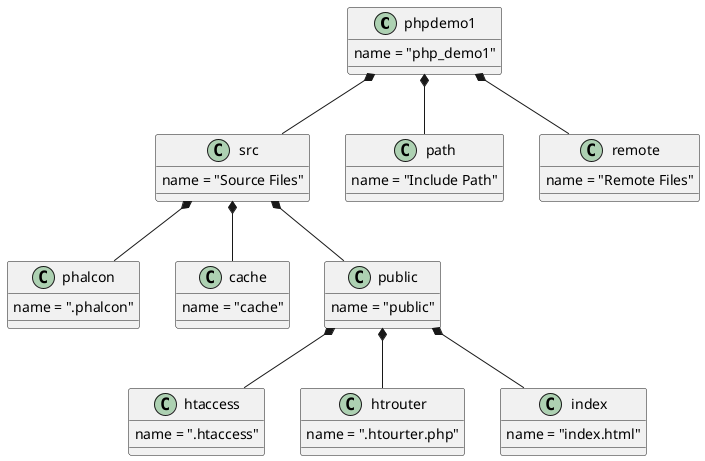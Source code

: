 @startuml
'https://plantuml.com/object-diagram

phpdemo1 *-- src
phpdemo1 *-- path
phpdemo1 *-- remote
object "<u>phpDemo1:Folder</u>" as phpdemo1 {
    name = "php_demo1"
}

src *-- phalcon
src *-- cache
src *-- public
object "<u>Source Files:Folder </u>" as src {
    name = "Source Files"
}

object "<u>Include Path:Folder</u>" as path {
    name = "Include Path"
}

object "<u>Remote Files</u>" as remote {
    name = "Remote Files"
}

object "<u>phalcon: Folder</u>" as phalcon{
    name = ".phalcon"
}

object "<u>cache:Folder</u>" as cache{
    name = "cache"
}

public *-- htaccess
public *-- htrouter
public *-- index
object "<u>public:Folder</u>" as public{
    name = "public"
}

object "<u>htaccess:File</u>" as htaccess{
    name = ".htaccess"
}

object "<u>htrouter:File</u>" as htrouter{
    name = ".htourter.php"
}

object "<u>index:File</u>" as index{
    name = "index.html"
}

@enduml
